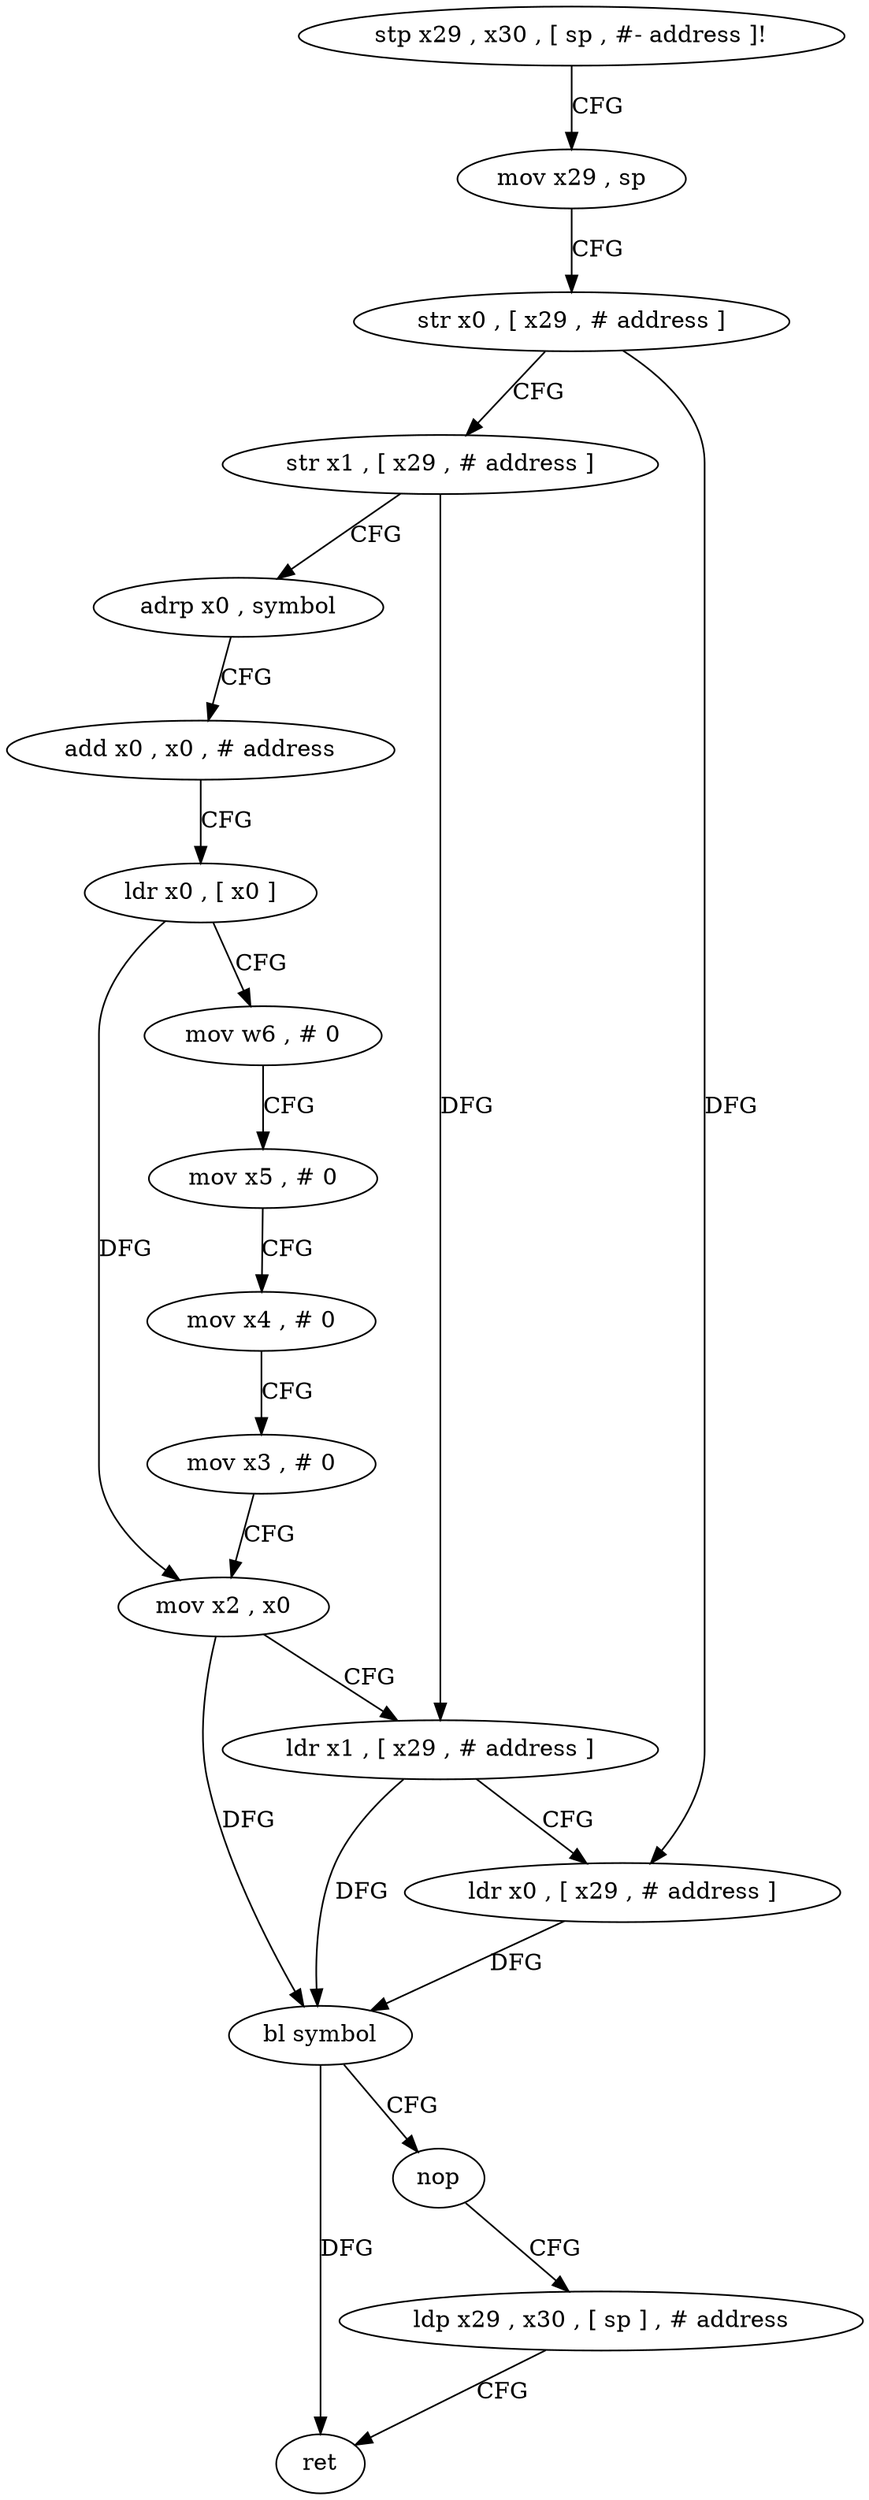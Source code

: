 digraph "func" {
"4283936" [label = "stp x29 , x30 , [ sp , #- address ]!" ]
"4283940" [label = "mov x29 , sp" ]
"4283944" [label = "str x0 , [ x29 , # address ]" ]
"4283948" [label = "str x1 , [ x29 , # address ]" ]
"4283952" [label = "adrp x0 , symbol" ]
"4283956" [label = "add x0 , x0 , # address" ]
"4283960" [label = "ldr x0 , [ x0 ]" ]
"4283964" [label = "mov w6 , # 0" ]
"4283968" [label = "mov x5 , # 0" ]
"4283972" [label = "mov x4 , # 0" ]
"4283976" [label = "mov x3 , # 0" ]
"4283980" [label = "mov x2 , x0" ]
"4283984" [label = "ldr x1 , [ x29 , # address ]" ]
"4283988" [label = "ldr x0 , [ x29 , # address ]" ]
"4283992" [label = "bl symbol" ]
"4283996" [label = "nop" ]
"4284000" [label = "ldp x29 , x30 , [ sp ] , # address" ]
"4284004" [label = "ret" ]
"4283936" -> "4283940" [ label = "CFG" ]
"4283940" -> "4283944" [ label = "CFG" ]
"4283944" -> "4283948" [ label = "CFG" ]
"4283944" -> "4283988" [ label = "DFG" ]
"4283948" -> "4283952" [ label = "CFG" ]
"4283948" -> "4283984" [ label = "DFG" ]
"4283952" -> "4283956" [ label = "CFG" ]
"4283956" -> "4283960" [ label = "CFG" ]
"4283960" -> "4283964" [ label = "CFG" ]
"4283960" -> "4283980" [ label = "DFG" ]
"4283964" -> "4283968" [ label = "CFG" ]
"4283968" -> "4283972" [ label = "CFG" ]
"4283972" -> "4283976" [ label = "CFG" ]
"4283976" -> "4283980" [ label = "CFG" ]
"4283980" -> "4283984" [ label = "CFG" ]
"4283980" -> "4283992" [ label = "DFG" ]
"4283984" -> "4283988" [ label = "CFG" ]
"4283984" -> "4283992" [ label = "DFG" ]
"4283988" -> "4283992" [ label = "DFG" ]
"4283992" -> "4283996" [ label = "CFG" ]
"4283992" -> "4284004" [ label = "DFG" ]
"4283996" -> "4284000" [ label = "CFG" ]
"4284000" -> "4284004" [ label = "CFG" ]
}
